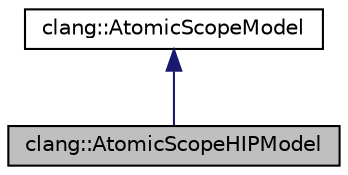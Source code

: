 digraph "clang::AtomicScopeHIPModel"
{
 // LATEX_PDF_SIZE
  bgcolor="transparent";
  edge [fontname="Helvetica",fontsize="10",labelfontname="Helvetica",labelfontsize="10"];
  node [fontname="Helvetica",fontsize="10",shape=record];
  Node1 [label="clang::AtomicScopeHIPModel",height=0.2,width=0.4,color="black", fillcolor="grey75", style="filled", fontcolor="black",tooltip="Defines the synch scope model for HIP."];
  Node2 -> Node1 [dir="back",color="midnightblue",fontsize="10",style="solid",fontname="Helvetica"];
  Node2 [label="clang::AtomicScopeModel",height=0.2,width=0.4,color="black",URL="$classclang_1_1AtomicScopeModel.html",tooltip="Defines the interface for synch scope model."];
}
